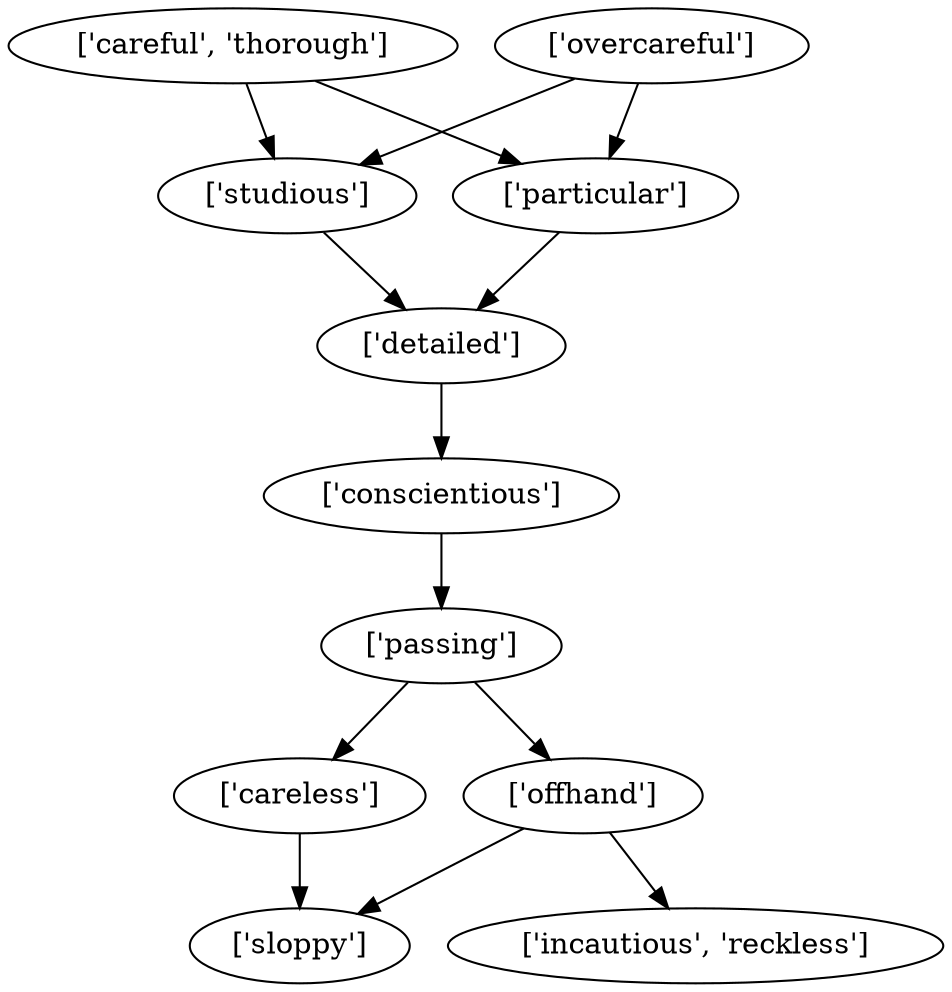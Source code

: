 strict digraph  {
	"['passing']" -> "['careless']";
	"['passing']" -> "['offhand']";
	"['careless']" -> "['sloppy']";
	"['offhand']" -> "['sloppy']";
	"['offhand']" -> "['incautious', 'reckless']";
	"['careful', 'thorough']" -> "['studious']";
	"['careful', 'thorough']" -> "['particular']";
	"['studious']" -> "['detailed']";
	"['particular']" -> "['detailed']";
	"['detailed']" -> "['conscientious']";
	"['conscientious']" -> "['passing']";
	"['overcareful']" -> "['studious']";
	"['overcareful']" -> "['particular']";
}
